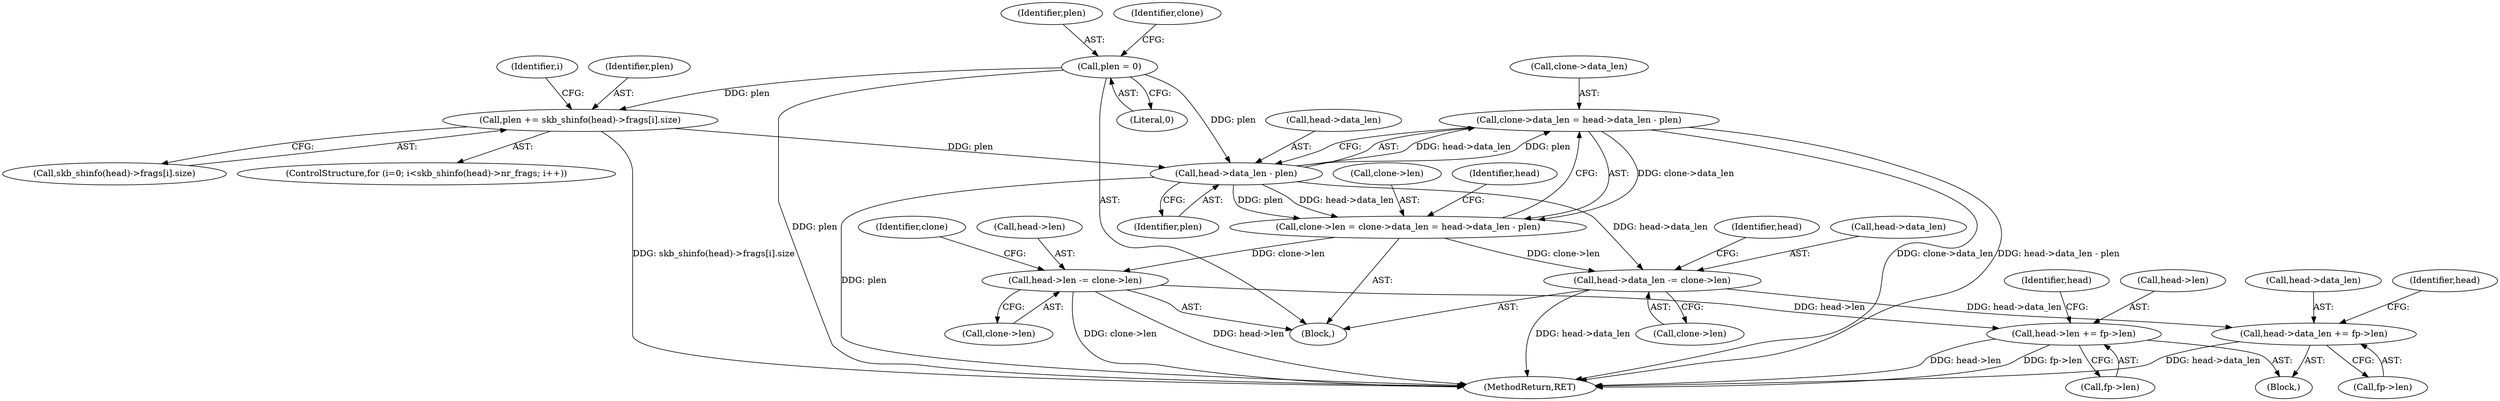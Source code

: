digraph "0_linux_9e2dcf72023d1447f09c47d77c99b0c49659e5ce_0@integer" {
"1000247" [label="(Call,clone->data_len = head->data_len - plen)"];
"1000251" [label="(Call,head->data_len - plen)"];
"1000183" [label="(Call,plen = 0)"];
"1000233" [label="(Call,plen += skb_shinfo(head)->frags[i].size)"];
"1000243" [label="(Call,clone->len = clone->data_len = head->data_len - plen)"];
"1000256" [label="(Call,head->data_len -= clone->len)"];
"1000378" [label="(Call,head->data_len += fp->len)"];
"1000263" [label="(Call,head->len -= clone->len)"];
"1000385" [label="(Call,head->len += fp->len)"];
"1000379" [label="(Call,head->data_len)"];
"1000185" [label="(Literal,0)"];
"1000179" [label="(Block,)"];
"1000233" [label="(Call,plen += skb_shinfo(head)->frags[i].size)"];
"1000382" [label="(Call,fp->len)"];
"1000183" [label="(Call,plen = 0)"];
"1000255" [label="(Identifier,plen)"];
"1000232" [label="(Identifier,i)"];
"1000234" [label="(Identifier,plen)"];
"1000221" [label="(ControlStructure,for (i=0; i<skb_shinfo(head)->nr_frags; i++))"];
"1000251" [label="(Call,head->data_len - plen)"];
"1000265" [label="(Identifier,head)"];
"1000248" [label="(Call,clone->data_len)"];
"1000554" [label="(MethodReturn,RET)"];
"1000235" [label="(Call,skb_shinfo(head)->frags[i].size)"];
"1000378" [label="(Call,head->data_len += fp->len)"];
"1000395" [label="(Identifier,head)"];
"1000263" [label="(Call,head->len -= clone->len)"];
"1000260" [label="(Call,clone->len)"];
"1000386" [label="(Call,head->len)"];
"1000184" [label="(Identifier,plen)"];
"1000264" [label="(Call,head->len)"];
"1000244" [label="(Call,clone->len)"];
"1000256" [label="(Call,head->data_len -= clone->len)"];
"1000267" [label="(Call,clone->len)"];
"1000377" [label="(Block,)"];
"1000252" [label="(Call,head->data_len)"];
"1000387" [label="(Identifier,head)"];
"1000243" [label="(Call,clone->len = clone->data_len = head->data_len - plen)"];
"1000272" [label="(Identifier,clone)"];
"1000257" [label="(Call,head->data_len)"];
"1000189" [label="(Identifier,clone)"];
"1000385" [label="(Call,head->len += fp->len)"];
"1000389" [label="(Call,fp->len)"];
"1000247" [label="(Call,clone->data_len = head->data_len - plen)"];
"1000258" [label="(Identifier,head)"];
"1000247" -> "1000243"  [label="AST: "];
"1000247" -> "1000251"  [label="CFG: "];
"1000248" -> "1000247"  [label="AST: "];
"1000251" -> "1000247"  [label="AST: "];
"1000243" -> "1000247"  [label="CFG: "];
"1000247" -> "1000554"  [label="DDG: clone->data_len"];
"1000247" -> "1000554"  [label="DDG: head->data_len - plen"];
"1000247" -> "1000243"  [label="DDG: clone->data_len"];
"1000251" -> "1000247"  [label="DDG: head->data_len"];
"1000251" -> "1000247"  [label="DDG: plen"];
"1000251" -> "1000255"  [label="CFG: "];
"1000252" -> "1000251"  [label="AST: "];
"1000255" -> "1000251"  [label="AST: "];
"1000251" -> "1000554"  [label="DDG: plen"];
"1000251" -> "1000243"  [label="DDG: head->data_len"];
"1000251" -> "1000243"  [label="DDG: plen"];
"1000183" -> "1000251"  [label="DDG: plen"];
"1000233" -> "1000251"  [label="DDG: plen"];
"1000251" -> "1000256"  [label="DDG: head->data_len"];
"1000183" -> "1000179"  [label="AST: "];
"1000183" -> "1000185"  [label="CFG: "];
"1000184" -> "1000183"  [label="AST: "];
"1000185" -> "1000183"  [label="AST: "];
"1000189" -> "1000183"  [label="CFG: "];
"1000183" -> "1000554"  [label="DDG: plen"];
"1000183" -> "1000233"  [label="DDG: plen"];
"1000233" -> "1000221"  [label="AST: "];
"1000233" -> "1000235"  [label="CFG: "];
"1000234" -> "1000233"  [label="AST: "];
"1000235" -> "1000233"  [label="AST: "];
"1000232" -> "1000233"  [label="CFG: "];
"1000233" -> "1000554"  [label="DDG: skb_shinfo(head)->frags[i].size"];
"1000243" -> "1000179"  [label="AST: "];
"1000244" -> "1000243"  [label="AST: "];
"1000258" -> "1000243"  [label="CFG: "];
"1000243" -> "1000256"  [label="DDG: clone->len"];
"1000243" -> "1000263"  [label="DDG: clone->len"];
"1000256" -> "1000179"  [label="AST: "];
"1000256" -> "1000260"  [label="CFG: "];
"1000257" -> "1000256"  [label="AST: "];
"1000260" -> "1000256"  [label="AST: "];
"1000265" -> "1000256"  [label="CFG: "];
"1000256" -> "1000554"  [label="DDG: head->data_len"];
"1000256" -> "1000378"  [label="DDG: head->data_len"];
"1000378" -> "1000377"  [label="AST: "];
"1000378" -> "1000382"  [label="CFG: "];
"1000379" -> "1000378"  [label="AST: "];
"1000382" -> "1000378"  [label="AST: "];
"1000387" -> "1000378"  [label="CFG: "];
"1000378" -> "1000554"  [label="DDG: head->data_len"];
"1000263" -> "1000179"  [label="AST: "];
"1000263" -> "1000267"  [label="CFG: "];
"1000264" -> "1000263"  [label="AST: "];
"1000267" -> "1000263"  [label="AST: "];
"1000272" -> "1000263"  [label="CFG: "];
"1000263" -> "1000554"  [label="DDG: clone->len"];
"1000263" -> "1000554"  [label="DDG: head->len"];
"1000263" -> "1000385"  [label="DDG: head->len"];
"1000385" -> "1000377"  [label="AST: "];
"1000385" -> "1000389"  [label="CFG: "];
"1000386" -> "1000385"  [label="AST: "];
"1000389" -> "1000385"  [label="AST: "];
"1000395" -> "1000385"  [label="CFG: "];
"1000385" -> "1000554"  [label="DDG: fp->len"];
"1000385" -> "1000554"  [label="DDG: head->len"];
}
